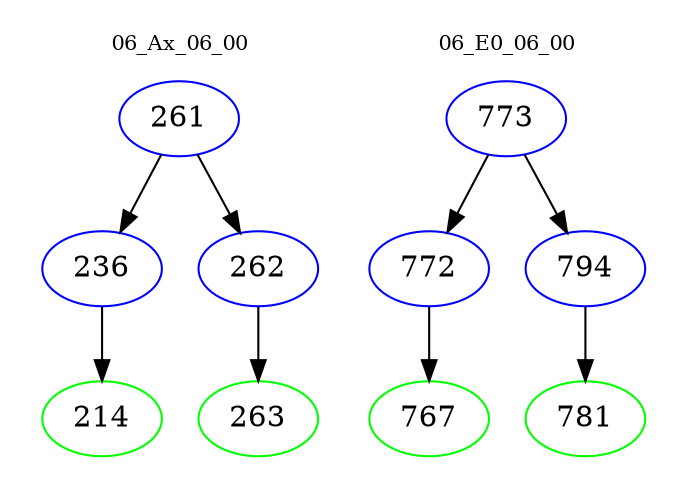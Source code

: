 digraph{
subgraph cluster_0 {
color = white
label = "06_Ax_06_00";
fontsize=10;
T0_261 [label="261", color="blue"]
T0_261 -> T0_236 [color="black"]
T0_236 [label="236", color="blue"]
T0_236 -> T0_214 [color="black"]
T0_214 [label="214", color="green"]
T0_261 -> T0_262 [color="black"]
T0_262 [label="262", color="blue"]
T0_262 -> T0_263 [color="black"]
T0_263 [label="263", color="green"]
}
subgraph cluster_1 {
color = white
label = "06_E0_06_00";
fontsize=10;
T1_773 [label="773", color="blue"]
T1_773 -> T1_772 [color="black"]
T1_772 [label="772", color="blue"]
T1_772 -> T1_767 [color="black"]
T1_767 [label="767", color="green"]
T1_773 -> T1_794 [color="black"]
T1_794 [label="794", color="blue"]
T1_794 -> T1_781 [color="black"]
T1_781 [label="781", color="green"]
}
}
